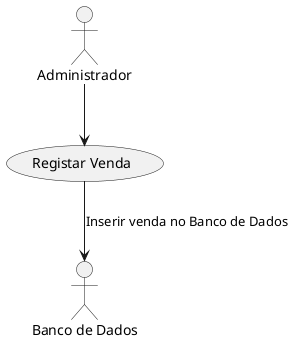 @startuml
actor "Administrador" as A
actor "Banco de Dados" as DB

usecase "Registar Venda" as UC5

A --> UC5
UC5 --> DB : Inserir venda no Banco de Dados

@enduml